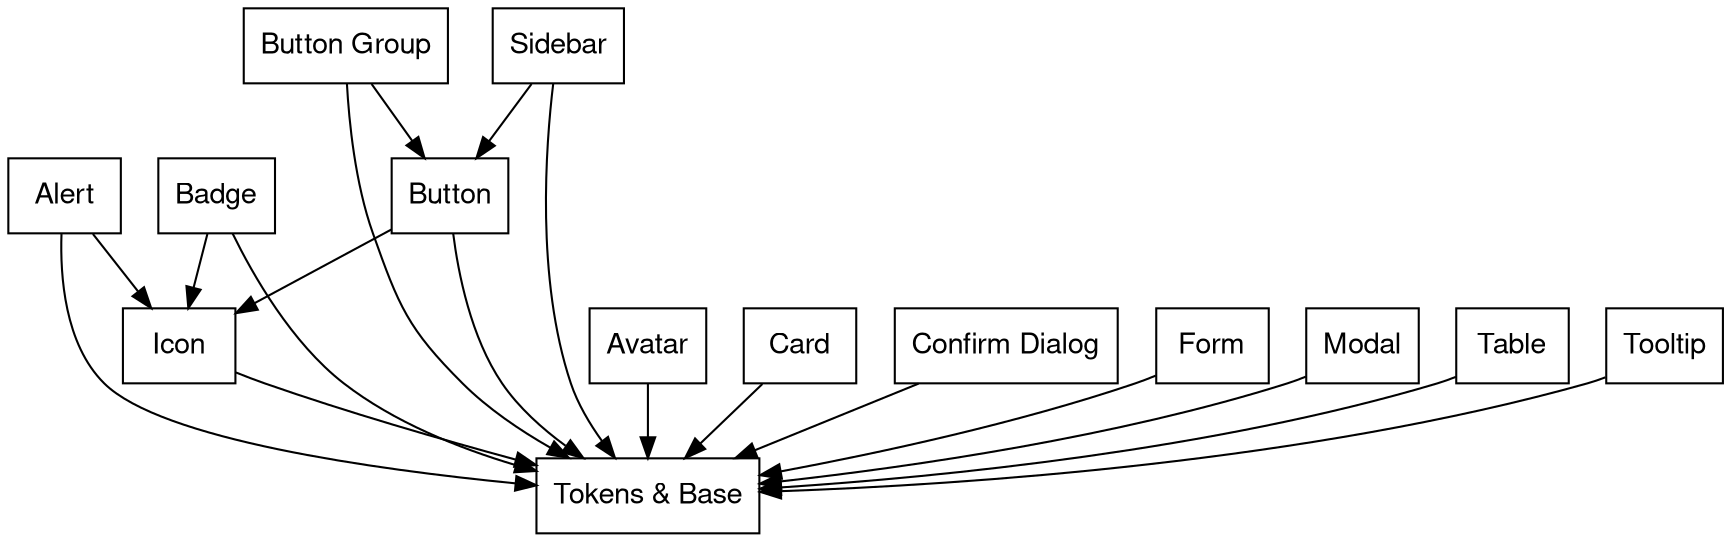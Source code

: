 digraph dependencies {
  fontname = "Helvetica,Arial,sans-serif";
  node [fontname = "Helvetica,Arial,sans-serif";];
  edge [fontname = "Helvetica,Arial,sans-serif";];
  node [shape = box;];
  "Tokens & Base";
  "Alert" -> "Tokens & Base";
  "Alert" -> "Icon";
  
  "Badge" -> "Tokens & Base";
  "Badge" -> "Icon";
  
  "Button" -> "Tokens & Base";
  "Button" -> "Icon";
  
  "Button Group" -> "Tokens & Base";
  "Button Group" -> "Button";
  
  "Sidebar" -> "Tokens & Base";
  "Sidebar" -> "Button";
  
  "Avatar" -> "Tokens & Base";
  "Card" -> "Tokens & Base";
  "Confirm Dialog" -> "Tokens & Base";
  "Form" -> "Tokens & Base";
  "Icon" -> "Tokens & Base";
  "Modal" -> "Tokens & Base";
  "Table" -> "Tokens & Base";
  "Tooltip" -> "Tokens & Base";
}
